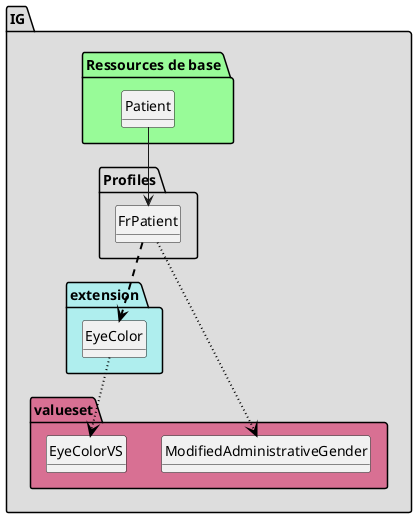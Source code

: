 @startuml
set namespaceSeparator ?
hide circle
hide class fields

package IG #DDDDDD{

     package Profiles #DDDDDD{

        class FrPatient{

             Patient.extension => [None..None]
             Patient.extension:eyecolor => <&plus>[0..1]
             Patient.identifier => [1..None]
             Patient.identifier:INS => [1..1]
             Patient.identifier:INS.system => [1..None]
             Patient.gender => [None..None]
         }

     }
     package extension #paleturquoise {

     FrPatient -[#black,dashed,thickness=2]-> EyeColor

        class EyeColor{

          Extension.extension => [None..0]
          Extension.url => [None..None]
          Extension.value[x] => [None..None]
         }
     }
     package valueset #PaleVioletRed{

        class EyeColorVS  

     EyeColor -[#black,dotted,thickness=2]-> EyeColorVS

        class ModifiedAdministrativeGender  

     FrPatient -[#black,dotted,thickness=2]-> ModifiedAdministrativeGender
       }

package "Ressources de base" #palegreen {

 class "Patient" as  class01122a97dca927210827560cb7d76af8 

    class01122a97dca927210827560cb7d76af8 --> FrPatient
}
@enduml